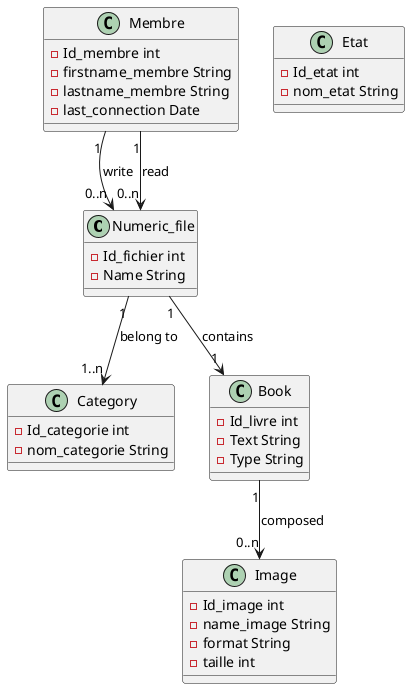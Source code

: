 @startuml

Class Numeric_file{
  - Id_fichier int
  - Name String
}

Class Category {
  - Id_categorie int
  - nom_categorie String
}

Class Etat {
  - Id_etat int
  - nom_etat String
  /' Modéré, à moderer, publique, privé '/
}

Class Book {
  - Id_livre int
  - Text String
  - Type String
}

Class Image {
  - Id_image int
  - name_image String
  - format String
  - taille int
}

Class Membre {
  - Id_membre int
  - firstname_membre String
  - lastname_membre String
  - last_connection Date
}

Numeric_file "1" --> "1" Book : "contains"
Numeric_file "1" --> "1..n" Category : "belong to"
Book "1" --> "0..n" Image : "composed"
Membre "1" --> "0..n" Numeric_file : "write"
Membre "1" --> "0..n" Numeric_file : "read"

@enduml
